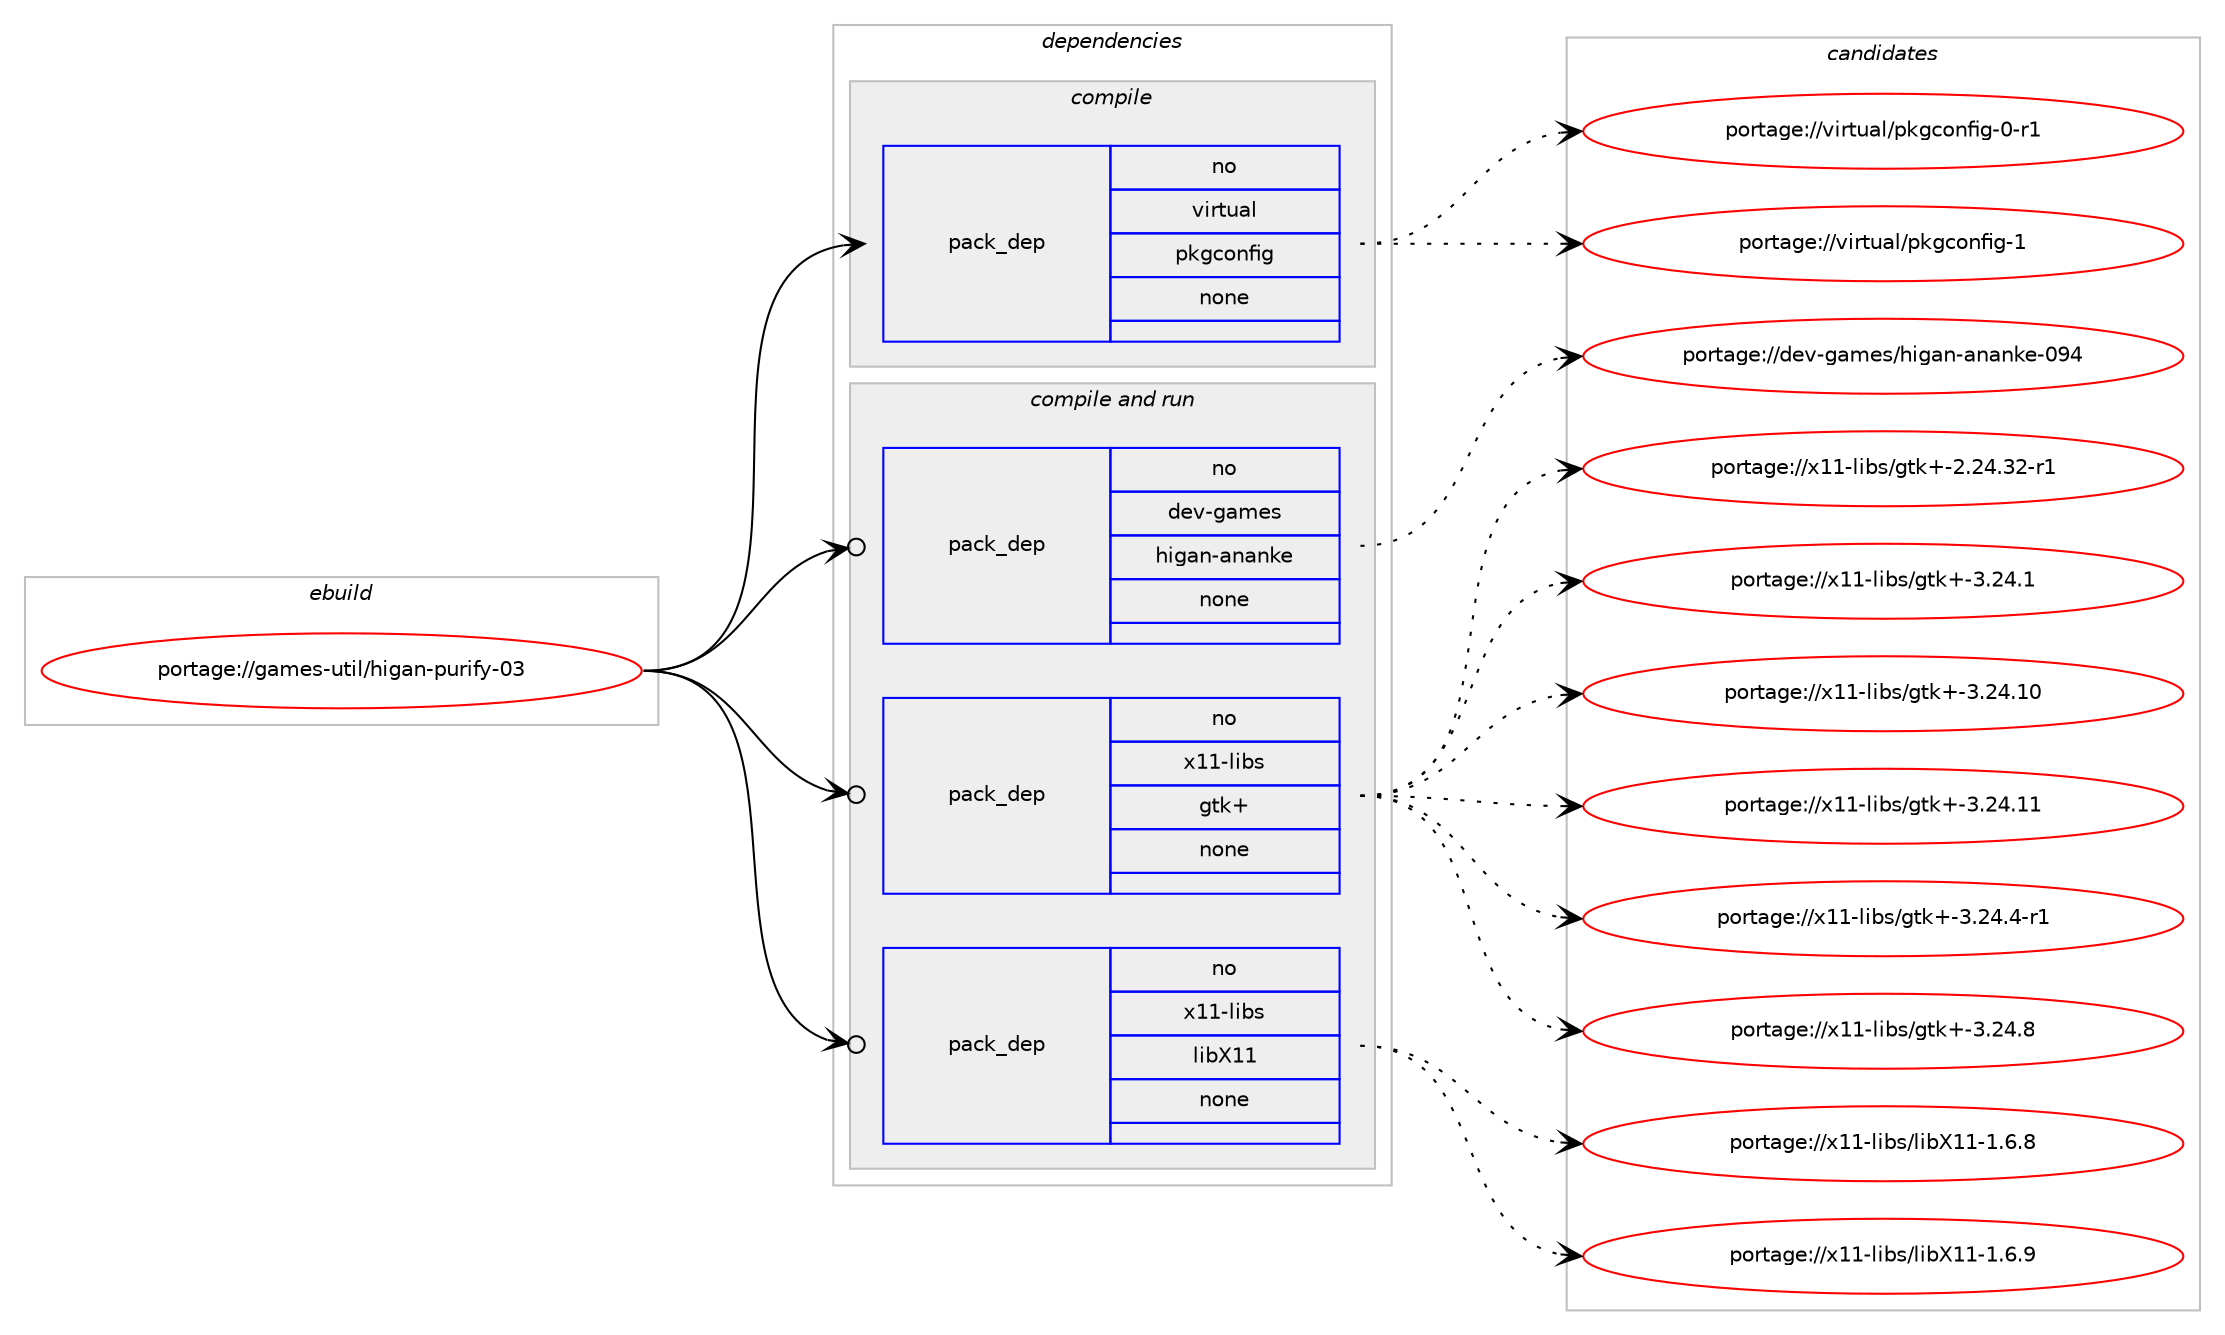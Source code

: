 digraph prolog {

# *************
# Graph options
# *************

newrank=true;
concentrate=true;
compound=true;
graph [rankdir=LR,fontname=Helvetica,fontsize=10,ranksep=1.5];#, ranksep=2.5, nodesep=0.2];
edge  [arrowhead=vee];
node  [fontname=Helvetica,fontsize=10];

# **********
# The ebuild
# **********

subgraph cluster_leftcol {
color=gray;
rank=same;
label=<<i>ebuild</i>>;
id [label="portage://games-util/higan-purify-03", color=red, width=4, href="../games-util/higan-purify-03.svg"];
}

# ****************
# The dependencies
# ****************

subgraph cluster_midcol {
color=gray;
label=<<i>dependencies</i>>;
subgraph cluster_compile {
fillcolor="#eeeeee";
style=filled;
label=<<i>compile</i>>;
subgraph pack199591 {
dependency277505 [label=<<TABLE BORDER="0" CELLBORDER="1" CELLSPACING="0" CELLPADDING="4" WIDTH="220"><TR><TD ROWSPAN="6" CELLPADDING="30">pack_dep</TD></TR><TR><TD WIDTH="110">no</TD></TR><TR><TD>virtual</TD></TR><TR><TD>pkgconfig</TD></TR><TR><TD>none</TD></TR><TR><TD></TD></TR></TABLE>>, shape=none, color=blue];
}
id:e -> dependency277505:w [weight=20,style="solid",arrowhead="vee"];
}
subgraph cluster_compileandrun {
fillcolor="#eeeeee";
style=filled;
label=<<i>compile and run</i>>;
subgraph pack199592 {
dependency277506 [label=<<TABLE BORDER="0" CELLBORDER="1" CELLSPACING="0" CELLPADDING="4" WIDTH="220"><TR><TD ROWSPAN="6" CELLPADDING="30">pack_dep</TD></TR><TR><TD WIDTH="110">no</TD></TR><TR><TD>dev-games</TD></TR><TR><TD>higan-ananke</TD></TR><TR><TD>none</TD></TR><TR><TD></TD></TR></TABLE>>, shape=none, color=blue];
}
id:e -> dependency277506:w [weight=20,style="solid",arrowhead="odotvee"];
subgraph pack199593 {
dependency277507 [label=<<TABLE BORDER="0" CELLBORDER="1" CELLSPACING="0" CELLPADDING="4" WIDTH="220"><TR><TD ROWSPAN="6" CELLPADDING="30">pack_dep</TD></TR><TR><TD WIDTH="110">no</TD></TR><TR><TD>x11-libs</TD></TR><TR><TD>gtk+</TD></TR><TR><TD>none</TD></TR><TR><TD></TD></TR></TABLE>>, shape=none, color=blue];
}
id:e -> dependency277507:w [weight=20,style="solid",arrowhead="odotvee"];
subgraph pack199594 {
dependency277508 [label=<<TABLE BORDER="0" CELLBORDER="1" CELLSPACING="0" CELLPADDING="4" WIDTH="220"><TR><TD ROWSPAN="6" CELLPADDING="30">pack_dep</TD></TR><TR><TD WIDTH="110">no</TD></TR><TR><TD>x11-libs</TD></TR><TR><TD>libX11</TD></TR><TR><TD>none</TD></TR><TR><TD></TD></TR></TABLE>>, shape=none, color=blue];
}
id:e -> dependency277508:w [weight=20,style="solid",arrowhead="odotvee"];
}
subgraph cluster_run {
fillcolor="#eeeeee";
style=filled;
label=<<i>run</i>>;
}
}

# **************
# The candidates
# **************

subgraph cluster_choices {
rank=same;
color=gray;
label=<<i>candidates</i>>;

subgraph choice199591 {
color=black;
nodesep=1;
choiceportage11810511411611797108471121071039911111010210510345484511449 [label="portage://virtual/pkgconfig-0-r1", color=red, width=4,href="../virtual/pkgconfig-0-r1.svg"];
choiceportage1181051141161179710847112107103991111101021051034549 [label="portage://virtual/pkgconfig-1", color=red, width=4,href="../virtual/pkgconfig-1.svg"];
dependency277505:e -> choiceportage11810511411611797108471121071039911111010210510345484511449:w [style=dotted,weight="100"];
dependency277505:e -> choiceportage1181051141161179710847112107103991111101021051034549:w [style=dotted,weight="100"];
}
subgraph choice199592 {
color=black;
nodesep=1;
choiceportage1001011184510397109101115471041051039711045971109711010710145485752 [label="portage://dev-games/higan-ananke-094", color=red, width=4,href="../dev-games/higan-ananke-094.svg"];
dependency277506:e -> choiceportage1001011184510397109101115471041051039711045971109711010710145485752:w [style=dotted,weight="100"];
}
subgraph choice199593 {
color=black;
nodesep=1;
choiceportage12049494510810598115471031161074345504650524651504511449 [label="portage://x11-libs/gtk+-2.24.32-r1", color=red, width=4,href="../x11-libs/gtk+-2.24.32-r1.svg"];
choiceportage12049494510810598115471031161074345514650524649 [label="portage://x11-libs/gtk+-3.24.1", color=red, width=4,href="../x11-libs/gtk+-3.24.1.svg"];
choiceportage1204949451081059811547103116107434551465052464948 [label="portage://x11-libs/gtk+-3.24.10", color=red, width=4,href="../x11-libs/gtk+-3.24.10.svg"];
choiceportage1204949451081059811547103116107434551465052464949 [label="portage://x11-libs/gtk+-3.24.11", color=red, width=4,href="../x11-libs/gtk+-3.24.11.svg"];
choiceportage120494945108105981154710311610743455146505246524511449 [label="portage://x11-libs/gtk+-3.24.4-r1", color=red, width=4,href="../x11-libs/gtk+-3.24.4-r1.svg"];
choiceportage12049494510810598115471031161074345514650524656 [label="portage://x11-libs/gtk+-3.24.8", color=red, width=4,href="../x11-libs/gtk+-3.24.8.svg"];
dependency277507:e -> choiceportage12049494510810598115471031161074345504650524651504511449:w [style=dotted,weight="100"];
dependency277507:e -> choiceportage12049494510810598115471031161074345514650524649:w [style=dotted,weight="100"];
dependency277507:e -> choiceportage1204949451081059811547103116107434551465052464948:w [style=dotted,weight="100"];
dependency277507:e -> choiceportage1204949451081059811547103116107434551465052464949:w [style=dotted,weight="100"];
dependency277507:e -> choiceportage120494945108105981154710311610743455146505246524511449:w [style=dotted,weight="100"];
dependency277507:e -> choiceportage12049494510810598115471031161074345514650524656:w [style=dotted,weight="100"];
}
subgraph choice199594 {
color=black;
nodesep=1;
choiceportage120494945108105981154710810598884949454946544656 [label="portage://x11-libs/libX11-1.6.8", color=red, width=4,href="../x11-libs/libX11-1.6.8.svg"];
choiceportage120494945108105981154710810598884949454946544657 [label="portage://x11-libs/libX11-1.6.9", color=red, width=4,href="../x11-libs/libX11-1.6.9.svg"];
dependency277508:e -> choiceportage120494945108105981154710810598884949454946544656:w [style=dotted,weight="100"];
dependency277508:e -> choiceportage120494945108105981154710810598884949454946544657:w [style=dotted,weight="100"];
}
}

}
